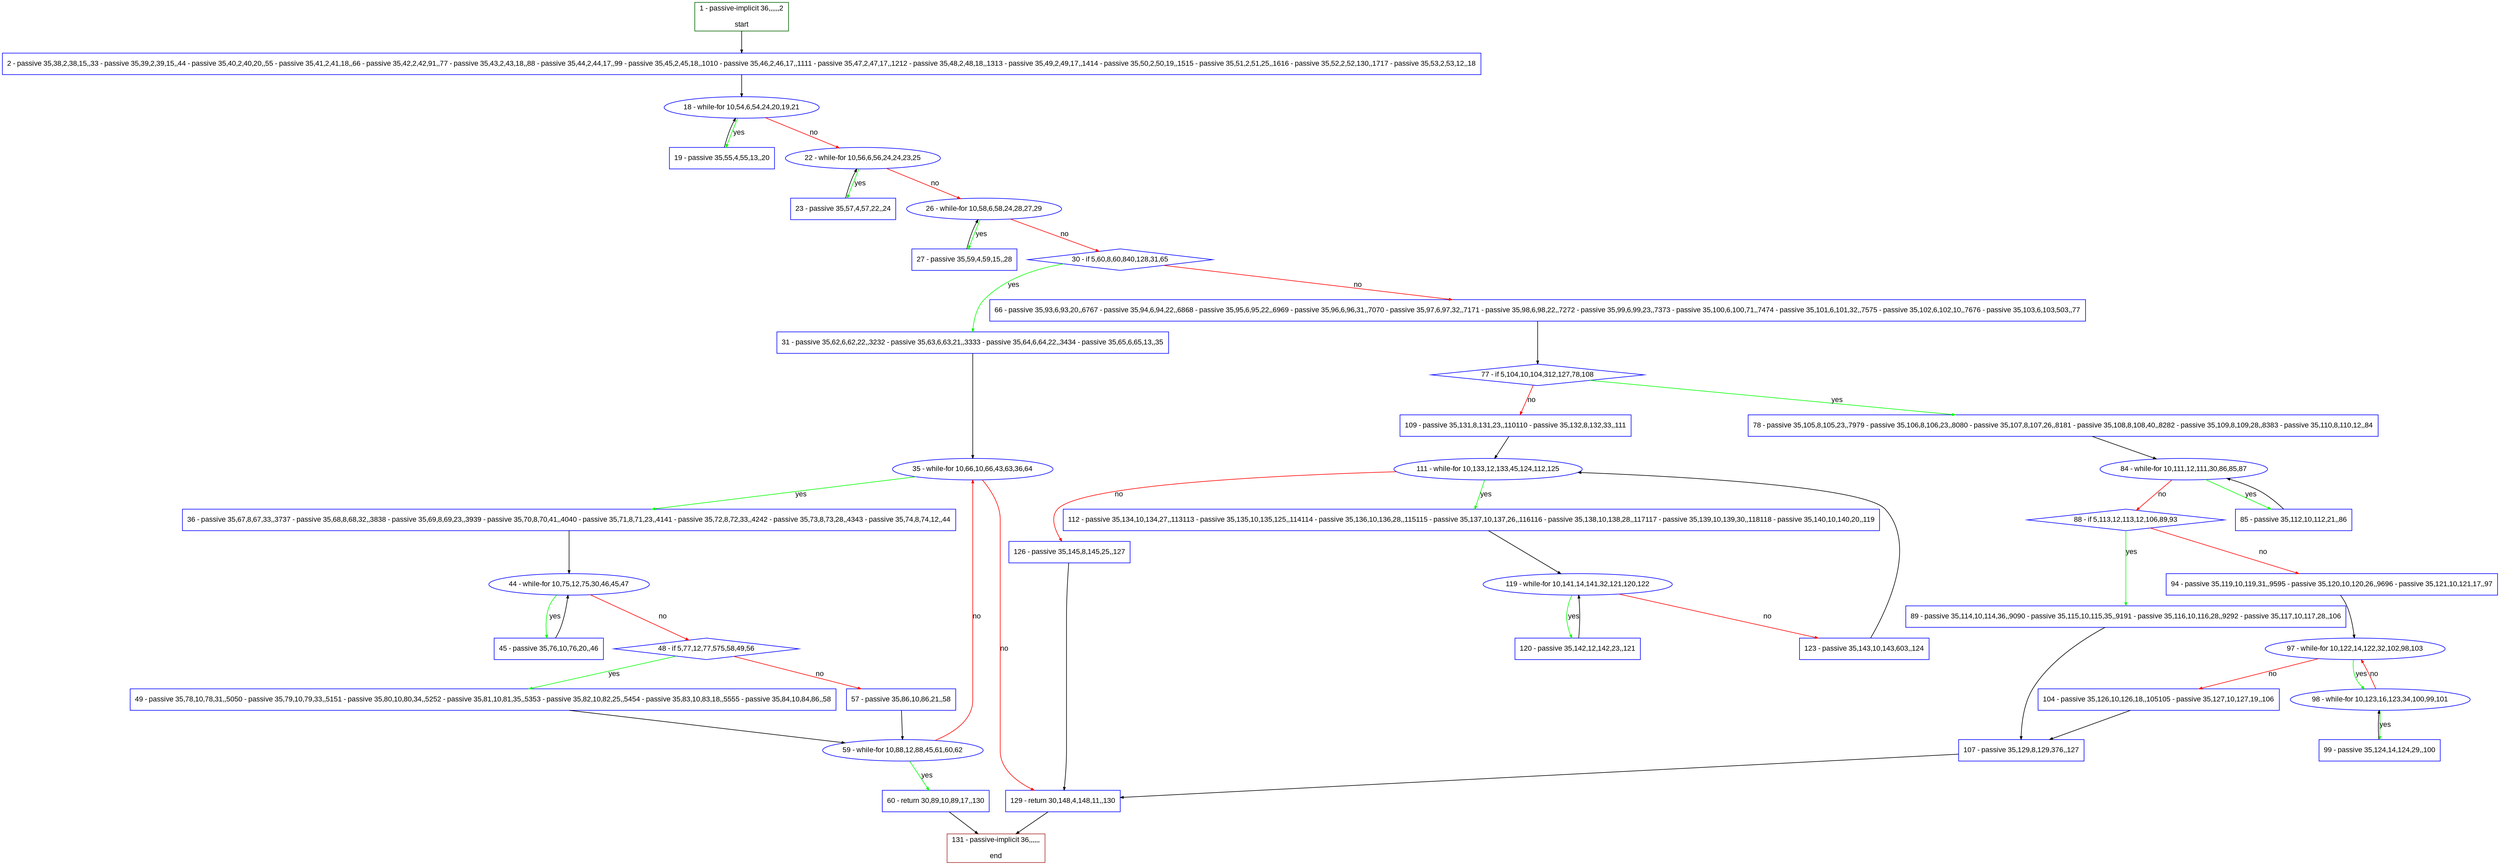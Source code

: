 digraph "" {
  graph [pack="true", label="", fontsize="12", packmode="clust", fontname="Arial", fillcolor="#FFFFCC", bgcolor="white", style="rounded,filled", compound="true"];
  node [node_initialized="no", label="", color="grey", fontsize="12", fillcolor="white", fontname="Arial", style="filled", shape="rectangle", compound="true", fixedsize="false"];
  edge [fontcolor="black", arrowhead="normal", arrowtail="none", arrowsize="0.5", ltail="", label="", color="black", fontsize="12", lhead="", fontname="Arial", dir="forward", compound="true"];
  __N1 [label="2 - passive 35,38,2,38,15,,33 - passive 35,39,2,39,15,,44 - passive 35,40,2,40,20,,55 - passive 35,41,2,41,18,,66 - passive 35,42,2,42,91,,77 - passive 35,43,2,43,18,,88 - passive 35,44,2,44,17,,99 - passive 35,45,2,45,18,,1010 - passive 35,46,2,46,17,,1111 - passive 35,47,2,47,17,,1212 - passive 35,48,2,48,18,,1313 - passive 35,49,2,49,17,,1414 - passive 35,50,2,50,19,,1515 - passive 35,51,2,51,25,,1616 - passive 35,52,2,52,130,,1717 - passive 35,53,2,53,12,,18", color="#0000ff", fillcolor="#ffffff", style="filled", shape="box"];
  __N2 [label="1 - passive-implicit 36,,,,,,2\n\nstart", color="#006400", fillcolor="#ffffff", style="filled", shape="box"];
  __N3 [label="18 - while-for 10,54,6,54,24,20,19,21", color="#0000ff", fillcolor="#ffffff", style="filled", shape="oval"];
  __N4 [label="19 - passive 35,55,4,55,13,,20", color="#0000ff", fillcolor="#ffffff", style="filled", shape="box"];
  __N5 [label="22 - while-for 10,56,6,56,24,24,23,25", color="#0000ff", fillcolor="#ffffff", style="filled", shape="oval"];
  __N6 [label="23 - passive 35,57,4,57,22,,24", color="#0000ff", fillcolor="#ffffff", style="filled", shape="box"];
  __N7 [label="26 - while-for 10,58,6,58,24,28,27,29", color="#0000ff", fillcolor="#ffffff", style="filled", shape="oval"];
  __N8 [label="27 - passive 35,59,4,59,15,,28", color="#0000ff", fillcolor="#ffffff", style="filled", shape="box"];
  __N9 [label="30 - if 5,60,8,60,840,128,31,65", color="#0000ff", fillcolor="#ffffff", style="filled", shape="diamond"];
  __N10 [label="31 - passive 35,62,6,62,22,,3232 - passive 35,63,6,63,21,,3333 - passive 35,64,6,64,22,,3434 - passive 35,65,6,65,13,,35", color="#0000ff", fillcolor="#ffffff", style="filled", shape="box"];
  __N11 [label="66 - passive 35,93,6,93,20,,6767 - passive 35,94,6,94,22,,6868 - passive 35,95,6,95,22,,6969 - passive 35,96,6,96,31,,7070 - passive 35,97,6,97,32,,7171 - passive 35,98,6,98,22,,7272 - passive 35,99,6,99,23,,7373 - passive 35,100,6,100,71,,7474 - passive 35,101,6,101,32,,7575 - passive 35,102,6,102,10,,7676 - passive 35,103,6,103,503,,77", color="#0000ff", fillcolor="#ffffff", style="filled", shape="box"];
  __N12 [label="35 - while-for 10,66,10,66,43,63,36,64", color="#0000ff", fillcolor="#ffffff", style="filled", shape="oval"];
  __N13 [label="36 - passive 35,67,8,67,33,,3737 - passive 35,68,8,68,32,,3838 - passive 35,69,8,69,23,,3939 - passive 35,70,8,70,41,,4040 - passive 35,71,8,71,23,,4141 - passive 35,72,8,72,33,,4242 - passive 35,73,8,73,28,,4343 - passive 35,74,8,74,12,,44", color="#0000ff", fillcolor="#ffffff", style="filled", shape="box"];
  __N14 [label="129 - return 30,148,4,148,11,,130", color="#0000ff", fillcolor="#ffffff", style="filled", shape="box"];
  __N15 [label="44 - while-for 10,75,12,75,30,46,45,47", color="#0000ff", fillcolor="#ffffff", style="filled", shape="oval"];
  __N16 [label="45 - passive 35,76,10,76,20,,46", color="#0000ff", fillcolor="#ffffff", style="filled", shape="box"];
  __N17 [label="48 - if 5,77,12,77,575,58,49,56", color="#0000ff", fillcolor="#ffffff", style="filled", shape="diamond"];
  __N18 [label="49 - passive 35,78,10,78,31,,5050 - passive 35,79,10,79,33,,5151 - passive 35,80,10,80,34,,5252 - passive 35,81,10,81,35,,5353 - passive 35,82,10,82,25,,5454 - passive 35,83,10,83,18,,5555 - passive 35,84,10,84,86,,58", color="#0000ff", fillcolor="#ffffff", style="filled", shape="box"];
  __N19 [label="57 - passive 35,86,10,86,21,,58", color="#0000ff", fillcolor="#ffffff", style="filled", shape="box"];
  __N20 [label="59 - while-for 10,88,12,88,45,61,60,62", color="#0000ff", fillcolor="#ffffff", style="filled", shape="oval"];
  __N21 [label="60 - return 30,89,10,89,17,,130", color="#0000ff", fillcolor="#ffffff", style="filled", shape="box"];
  __N22 [label="131 - passive-implicit 36,,,,,,\n\nend", color="#a52a2a", fillcolor="#ffffff", style="filled", shape="box"];
  __N23 [label="77 - if 5,104,10,104,312,127,78,108", color="#0000ff", fillcolor="#ffffff", style="filled", shape="diamond"];
  __N24 [label="78 - passive 35,105,8,105,23,,7979 - passive 35,106,8,106,23,,8080 - passive 35,107,8,107,26,,8181 - passive 35,108,8,108,40,,8282 - passive 35,109,8,109,28,,8383 - passive 35,110,8,110,12,,84", color="#0000ff", fillcolor="#ffffff", style="filled", shape="box"];
  __N25 [label="109 - passive 35,131,8,131,23,,110110 - passive 35,132,8,132,33,,111", color="#0000ff", fillcolor="#ffffff", style="filled", shape="box"];
  __N26 [label="84 - while-for 10,111,12,111,30,86,85,87", color="#0000ff", fillcolor="#ffffff", style="filled", shape="oval"];
  __N27 [label="85 - passive 35,112,10,112,21,,86", color="#0000ff", fillcolor="#ffffff", style="filled", shape="box"];
  __N28 [label="88 - if 5,113,12,113,12,106,89,93", color="#0000ff", fillcolor="#ffffff", style="filled", shape="diamond"];
  __N29 [label="89 - passive 35,114,10,114,36,,9090 - passive 35,115,10,115,35,,9191 - passive 35,116,10,116,28,,9292 - passive 35,117,10,117,28,,106", color="#0000ff", fillcolor="#ffffff", style="filled", shape="box"];
  __N30 [label="94 - passive 35,119,10,119,31,,9595 - passive 35,120,10,120,26,,9696 - passive 35,121,10,121,17,,97", color="#0000ff", fillcolor="#ffffff", style="filled", shape="box"];
  __N31 [label="107 - passive 35,129,8,129,376,,127", color="#0000ff", fillcolor="#ffffff", style="filled", shape="box"];
  __N32 [label="97 - while-for 10,122,14,122,32,102,98,103", color="#0000ff", fillcolor="#ffffff", style="filled", shape="oval"];
  __N33 [label="98 - while-for 10,123,16,123,34,100,99,101", color="#0000ff", fillcolor="#ffffff", style="filled", shape="oval"];
  __N34 [label="104 - passive 35,126,10,126,18,,105105 - passive 35,127,10,127,19,,106", color="#0000ff", fillcolor="#ffffff", style="filled", shape="box"];
  __N35 [label="99 - passive 35,124,14,124,29,,100", color="#0000ff", fillcolor="#ffffff", style="filled", shape="box"];
  __N36 [label="111 - while-for 10,133,12,133,45,124,112,125", color="#0000ff", fillcolor="#ffffff", style="filled", shape="oval"];
  __N37 [label="112 - passive 35,134,10,134,27,,113113 - passive 35,135,10,135,125,,114114 - passive 35,136,10,136,28,,115115 - passive 35,137,10,137,26,,116116 - passive 35,138,10,138,28,,117117 - passive 35,139,10,139,30,,118118 - passive 35,140,10,140,20,,119", color="#0000ff", fillcolor="#ffffff", style="filled", shape="box"];
  __N38 [label="126 - passive 35,145,8,145,25,,127", color="#0000ff", fillcolor="#ffffff", style="filled", shape="box"];
  __N39 [label="119 - while-for 10,141,14,141,32,121,120,122", color="#0000ff", fillcolor="#ffffff", style="filled", shape="oval"];
  __N40 [label="120 - passive 35,142,12,142,23,,121", color="#0000ff", fillcolor="#ffffff", style="filled", shape="box"];
  __N41 [label="123 - passive 35,143,10,143,603,,124", color="#0000ff", fillcolor="#ffffff", style="filled", shape="box"];
  __N2 -> __N1 [arrowhead="normal", arrowtail="none", color="#000000", label="", dir="forward"];
  __N1 -> __N3 [arrowhead="normal", arrowtail="none", color="#000000", label="", dir="forward"];
  __N3 -> __N4 [arrowhead="normal", arrowtail="none", color="#00ff00", label="yes", dir="forward"];
  __N4 -> __N3 [arrowhead="normal", arrowtail="none", color="#000000", label="", dir="forward"];
  __N3 -> __N5 [arrowhead="normal", arrowtail="none", color="#ff0000", label="no", dir="forward"];
  __N5 -> __N6 [arrowhead="normal", arrowtail="none", color="#00ff00", label="yes", dir="forward"];
  __N6 -> __N5 [arrowhead="normal", arrowtail="none", color="#000000", label="", dir="forward"];
  __N5 -> __N7 [arrowhead="normal", arrowtail="none", color="#ff0000", label="no", dir="forward"];
  __N7 -> __N8 [arrowhead="normal", arrowtail="none", color="#00ff00", label="yes", dir="forward"];
  __N8 -> __N7 [arrowhead="normal", arrowtail="none", color="#000000", label="", dir="forward"];
  __N7 -> __N9 [arrowhead="normal", arrowtail="none", color="#ff0000", label="no", dir="forward"];
  __N9 -> __N10 [arrowhead="normal", arrowtail="none", color="#00ff00", label="yes", dir="forward"];
  __N9 -> __N11 [arrowhead="normal", arrowtail="none", color="#ff0000", label="no", dir="forward"];
  __N10 -> __N12 [arrowhead="normal", arrowtail="none", color="#000000", label="", dir="forward"];
  __N12 -> __N13 [arrowhead="normal", arrowtail="none", color="#00ff00", label="yes", dir="forward"];
  __N12 -> __N14 [arrowhead="normal", arrowtail="none", color="#ff0000", label="no", dir="forward"];
  __N13 -> __N15 [arrowhead="normal", arrowtail="none", color="#000000", label="", dir="forward"];
  __N15 -> __N16 [arrowhead="normal", arrowtail="none", color="#00ff00", label="yes", dir="forward"];
  __N16 -> __N15 [arrowhead="normal", arrowtail="none", color="#000000", label="", dir="forward"];
  __N15 -> __N17 [arrowhead="normal", arrowtail="none", color="#ff0000", label="no", dir="forward"];
  __N17 -> __N18 [arrowhead="normal", arrowtail="none", color="#00ff00", label="yes", dir="forward"];
  __N17 -> __N19 [arrowhead="normal", arrowtail="none", color="#ff0000", label="no", dir="forward"];
  __N18 -> __N20 [arrowhead="normal", arrowtail="none", color="#000000", label="", dir="forward"];
  __N19 -> __N20 [arrowhead="normal", arrowtail="none", color="#000000", label="", dir="forward"];
  __N20 -> __N12 [arrowhead="normal", arrowtail="none", color="#ff0000", label="no", dir="forward"];
  __N20 -> __N21 [arrowhead="normal", arrowtail="none", color="#00ff00", label="yes", dir="forward"];
  __N21 -> __N22 [arrowhead="normal", arrowtail="none", color="#000000", label="", dir="forward"];
  __N11 -> __N23 [arrowhead="normal", arrowtail="none", color="#000000", label="", dir="forward"];
  __N23 -> __N24 [arrowhead="normal", arrowtail="none", color="#00ff00", label="yes", dir="forward"];
  __N23 -> __N25 [arrowhead="normal", arrowtail="none", color="#ff0000", label="no", dir="forward"];
  __N24 -> __N26 [arrowhead="normal", arrowtail="none", color="#000000", label="", dir="forward"];
  __N26 -> __N27 [arrowhead="normal", arrowtail="none", color="#00ff00", label="yes", dir="forward"];
  __N27 -> __N26 [arrowhead="normal", arrowtail="none", color="#000000", label="", dir="forward"];
  __N26 -> __N28 [arrowhead="normal", arrowtail="none", color="#ff0000", label="no", dir="forward"];
  __N28 -> __N29 [arrowhead="normal", arrowtail="none", color="#00ff00", label="yes", dir="forward"];
  __N28 -> __N30 [arrowhead="normal", arrowtail="none", color="#ff0000", label="no", dir="forward"];
  __N29 -> __N31 [arrowhead="normal", arrowtail="none", color="#000000", label="", dir="forward"];
  __N30 -> __N32 [arrowhead="normal", arrowtail="none", color="#000000", label="", dir="forward"];
  __N32 -> __N33 [arrowhead="normal", arrowtail="none", color="#00ff00", label="yes", dir="forward"];
  __N33 -> __N32 [arrowhead="normal", arrowtail="none", color="#ff0000", label="no", dir="forward"];
  __N32 -> __N34 [arrowhead="normal", arrowtail="none", color="#ff0000", label="no", dir="forward"];
  __N33 -> __N35 [arrowhead="normal", arrowtail="none", color="#00ff00", label="yes", dir="forward"];
  __N35 -> __N33 [arrowhead="normal", arrowtail="none", color="#000000", label="", dir="forward"];
  __N34 -> __N31 [arrowhead="normal", arrowtail="none", color="#000000", label="", dir="forward"];
  __N31 -> __N14 [arrowhead="normal", arrowtail="none", color="#000000", label="", dir="forward"];
  __N25 -> __N36 [arrowhead="normal", arrowtail="none", color="#000000", label="", dir="forward"];
  __N36 -> __N37 [arrowhead="normal", arrowtail="none", color="#00ff00", label="yes", dir="forward"];
  __N36 -> __N38 [arrowhead="normal", arrowtail="none", color="#ff0000", label="no", dir="forward"];
  __N37 -> __N39 [arrowhead="normal", arrowtail="none", color="#000000", label="", dir="forward"];
  __N39 -> __N40 [arrowhead="normal", arrowtail="none", color="#00ff00", label="yes", dir="forward"];
  __N40 -> __N39 [arrowhead="normal", arrowtail="none", color="#000000", label="", dir="forward"];
  __N39 -> __N41 [arrowhead="normal", arrowtail="none", color="#ff0000", label="no", dir="forward"];
  __N41 -> __N36 [arrowhead="normal", arrowtail="none", color="#000000", label="", dir="forward"];
  __N38 -> __N14 [arrowhead="normal", arrowtail="none", color="#000000", label="", dir="forward"];
  __N14 -> __N22 [arrowhead="normal", arrowtail="none", color="#000000", label="", dir="forward"];
}

